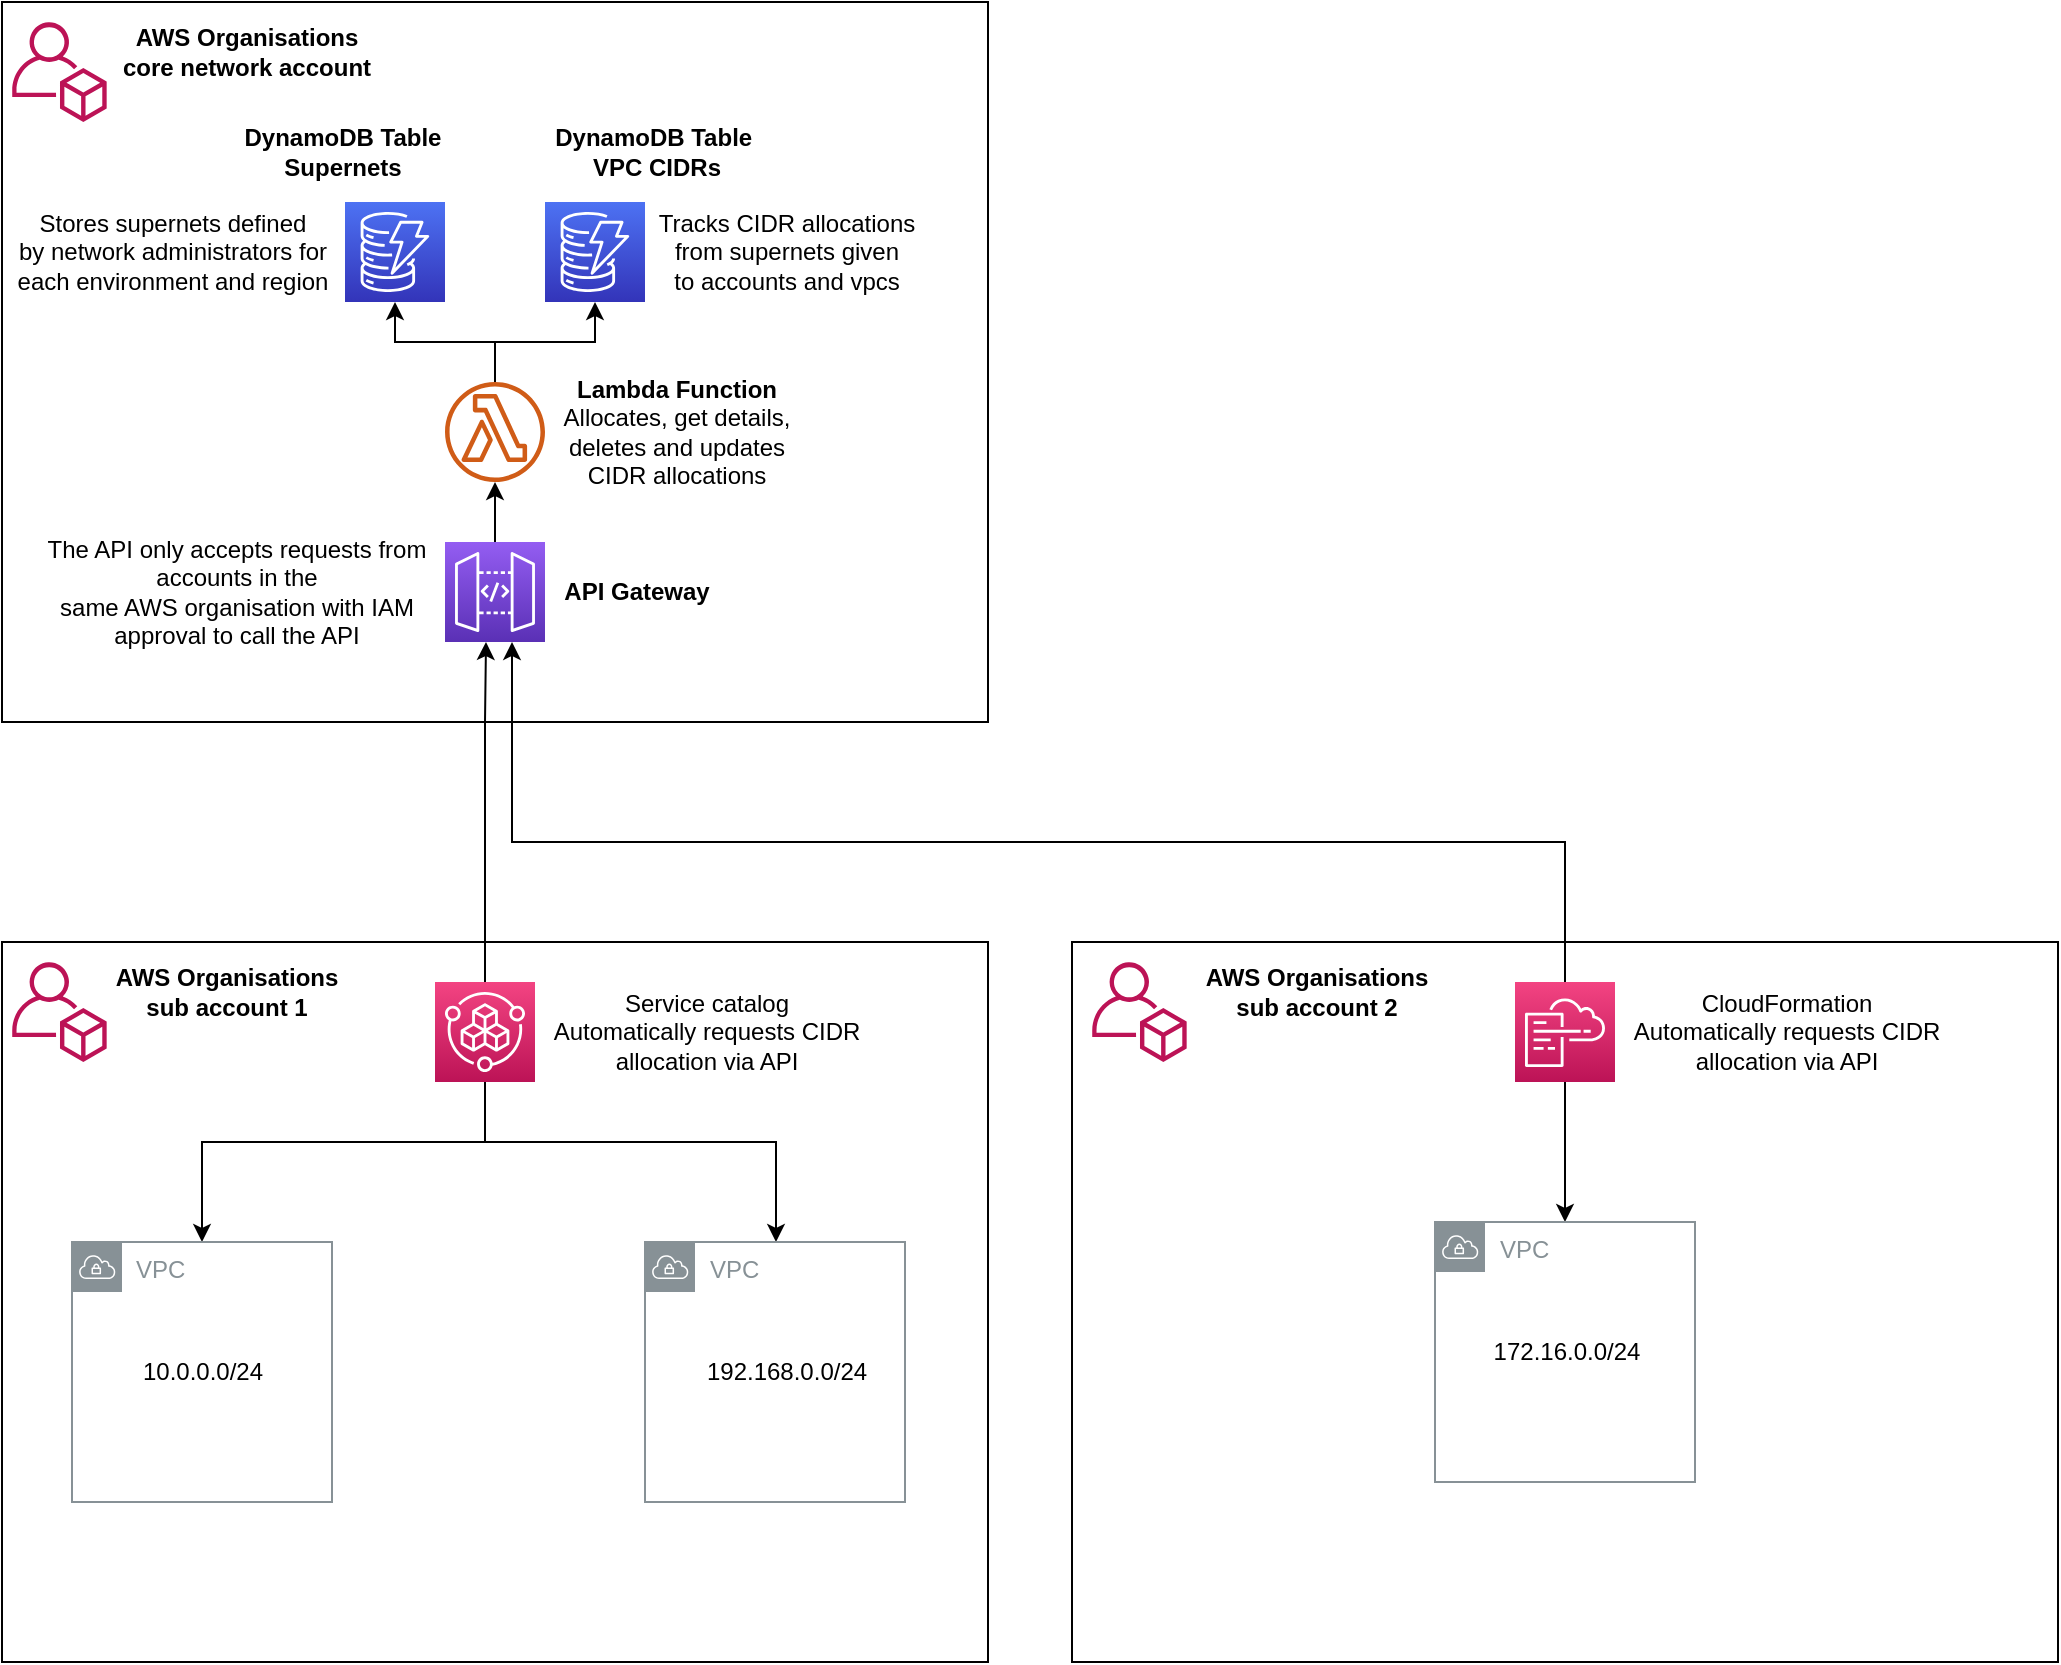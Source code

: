 <mxfile version="13.9.9" type="device"><diagram id="FOLRf4dc7LaHDwmf6-jM" name="Page-1"><mxGraphModel dx="2206" dy="891" grid="1" gridSize="10" guides="1" tooltips="1" connect="1" arrows="1" fold="1" page="1" pageScale="1" pageWidth="827" pageHeight="1169" math="0" shadow="0"><root><mxCell id="0"/><mxCell id="1" parent="0"/><mxCell id="2BPArzqQNlimTdFeDHCk-4" value="" style="rounded=0;whiteSpace=wrap;html=1;" parent="1" vertex="1"><mxGeometry x="-285" y="610" width="493" height="360" as="geometry"/></mxCell><mxCell id="2BPArzqQNlimTdFeDHCk-1" value="" style="rounded=0;whiteSpace=wrap;html=1;" parent="1" vertex="1"><mxGeometry x="-285" y="140" width="493" height="360" as="geometry"/></mxCell><mxCell id="2BPArzqQNlimTdFeDHCk-2" value="" style="outlineConnect=0;fontColor=#232F3E;gradientColor=none;fillColor=#BC1356;strokeColor=none;dashed=0;verticalLabelPosition=bottom;verticalAlign=top;align=center;html=1;fontSize=12;fontStyle=0;aspect=fixed;pointerEvents=1;shape=mxgraph.aws4.organizations_account;" parent="1" vertex="1"><mxGeometry x="-280" y="150" width="47.44" height="50" as="geometry"/></mxCell><mxCell id="2BPArzqQNlimTdFeDHCk-3" value="&lt;b&gt;AWS Organisations &lt;br&gt;core network account&lt;/b&gt;" style="text;html=1;align=center;verticalAlign=middle;resizable=0;points=[];autosize=1;" parent="1" vertex="1"><mxGeometry x="-232.56" y="150" width="140" height="30" as="geometry"/></mxCell><mxCell id="isBAath4OumHTi8mSVOk-1" style="edgeStyle=orthogonalEdgeStyle;rounded=0;orthogonalLoop=1;jettySize=auto;html=1;" parent="1" target="2BPArzqQNlimTdFeDHCk-12" edge="1"><mxGeometry relative="1" as="geometry"><Array as="points"><mxPoint x="-43" y="500"/><mxPoint x="-43" y="500"/></Array><mxPoint x="-43.5" y="630" as="sourcePoint"/></mxGeometry></mxCell><mxCell id="2BPArzqQNlimTdFeDHCk-5" value="" style="outlineConnect=0;fontColor=#232F3E;gradientColor=none;fillColor=#BC1356;strokeColor=none;dashed=0;verticalLabelPosition=bottom;verticalAlign=top;align=center;html=1;fontSize=12;fontStyle=0;aspect=fixed;pointerEvents=1;shape=mxgraph.aws4.organizations_account;" parent="1" vertex="1"><mxGeometry x="-280" y="620" width="47.44" height="50" as="geometry"/></mxCell><mxCell id="2BPArzqQNlimTdFeDHCk-6" value="&lt;b&gt;AWS Organisations &lt;br&gt;sub account 1&lt;/b&gt;" style="text;html=1;align=center;verticalAlign=middle;resizable=0;points=[];autosize=1;" parent="1" vertex="1"><mxGeometry x="-238.5" y="620" width="130" height="30" as="geometry"/></mxCell><mxCell id="2BPArzqQNlimTdFeDHCk-7" value="" style="outlineConnect=0;fontColor=#232F3E;gradientColor=#4D72F3;gradientDirection=north;fillColor=#3334B9;strokeColor=#ffffff;dashed=0;verticalLabelPosition=bottom;verticalAlign=top;align=center;html=1;fontSize=12;fontStyle=0;aspect=fixed;shape=mxgraph.aws4.resourceIcon;resIcon=mxgraph.aws4.dynamodb;" parent="1" vertex="1"><mxGeometry x="-113.5" y="240" width="50" height="50" as="geometry"/></mxCell><mxCell id="2BPArzqQNlimTdFeDHCk-8" value="" style="outlineConnect=0;fontColor=#232F3E;gradientColor=#4D72F3;gradientDirection=north;fillColor=#3334B9;strokeColor=#ffffff;dashed=0;verticalLabelPosition=bottom;verticalAlign=top;align=center;html=1;fontSize=12;fontStyle=0;aspect=fixed;shape=mxgraph.aws4.resourceIcon;resIcon=mxgraph.aws4.dynamodb;" parent="1" vertex="1"><mxGeometry x="-13.5" y="240" width="50" height="50" as="geometry"/></mxCell><mxCell id="2BPArzqQNlimTdFeDHCk-9" value="&lt;b&gt;DynamoDB Table &lt;br&gt;Supernets&lt;/b&gt;" style="text;html=1;align=center;verticalAlign=middle;resizable=0;points=[];autosize=1;" parent="1" vertex="1"><mxGeometry x="-169.56" y="200" width="110" height="30" as="geometry"/></mxCell><mxCell id="2BPArzqQNlimTdFeDHCk-10" value="&lt;b&gt;DynamoDB Table&amp;nbsp;&lt;br&gt;VPC CIDRs&lt;/b&gt;" style="text;html=1;align=center;verticalAlign=middle;resizable=0;points=[];autosize=1;" parent="1" vertex="1"><mxGeometry x="-18.5" y="200" width="120" height="30" as="geometry"/></mxCell><mxCell id="2BPArzqQNlimTdFeDHCk-13" style="edgeStyle=orthogonalEdgeStyle;rounded=0;orthogonalLoop=1;jettySize=auto;html=1;" parent="1" source="2BPArzqQNlimTdFeDHCk-11" target="2BPArzqQNlimTdFeDHCk-7" edge="1"><mxGeometry relative="1" as="geometry"/></mxCell><mxCell id="2BPArzqQNlimTdFeDHCk-14" style="edgeStyle=orthogonalEdgeStyle;rounded=0;orthogonalLoop=1;jettySize=auto;html=1;entryX=0.5;entryY=1;entryDx=0;entryDy=0;entryPerimeter=0;" parent="1" source="2BPArzqQNlimTdFeDHCk-11" target="2BPArzqQNlimTdFeDHCk-8" edge="1"><mxGeometry relative="1" as="geometry"><Array as="points"><mxPoint x="-38" y="310"/><mxPoint x="12" y="310"/></Array></mxGeometry></mxCell><mxCell id="2BPArzqQNlimTdFeDHCk-11" value="" style="outlineConnect=0;fontColor=#232F3E;gradientColor=none;fillColor=#D05C17;strokeColor=none;dashed=0;verticalLabelPosition=bottom;verticalAlign=top;align=center;html=1;fontSize=12;fontStyle=0;aspect=fixed;pointerEvents=1;shape=mxgraph.aws4.lambda_function;" parent="1" vertex="1"><mxGeometry x="-63.5" y="330" width="50" height="50" as="geometry"/></mxCell><mxCell id="2BPArzqQNlimTdFeDHCk-17" style="edgeStyle=orthogonalEdgeStyle;rounded=0;orthogonalLoop=1;jettySize=auto;html=1;" parent="1" source="2BPArzqQNlimTdFeDHCk-12" target="2BPArzqQNlimTdFeDHCk-11" edge="1"><mxGeometry relative="1" as="geometry"/></mxCell><mxCell id="2BPArzqQNlimTdFeDHCk-12" value="" style="outlineConnect=0;fontColor=#232F3E;gradientColor=#945DF2;gradientDirection=north;fillColor=#5A30B5;strokeColor=#ffffff;dashed=0;verticalLabelPosition=bottom;verticalAlign=top;align=center;html=1;fontSize=12;fontStyle=0;aspect=fixed;shape=mxgraph.aws4.resourceIcon;resIcon=mxgraph.aws4.api_gateway;" parent="1" vertex="1"><mxGeometry x="-63.5" y="410" width="50" height="50" as="geometry"/></mxCell><mxCell id="2BPArzqQNlimTdFeDHCk-15" value="&lt;div style=&quot;text-align: center&quot;&gt;&lt;br&gt;&lt;/div&gt;" style="text;whiteSpace=wrap;html=1;" parent="1" vertex="1"><mxGeometry x="-13.5" y="320" width="120" height="30" as="geometry"/></mxCell><mxCell id="2BPArzqQNlimTdFeDHCk-16" value="&lt;b&gt;API Gateway&lt;/b&gt;" style="text;html=1;align=center;verticalAlign=middle;resizable=0;points=[];autosize=1;" parent="1" vertex="1"><mxGeometry x="-13.5" y="425" width="90" height="20" as="geometry"/></mxCell><mxCell id="isBAath4OumHTi8mSVOk-9" style="edgeStyle=orthogonalEdgeStyle;rounded=0;orthogonalLoop=1;jettySize=auto;html=1;" parent="1" target="isBAath4OumHTi8mSVOk-8" edge="1"><mxGeometry relative="1" as="geometry"><Array as="points"><mxPoint x="-43" y="710"/><mxPoint x="-185" y="710"/></Array><mxPoint x="-43.5" y="680" as="sourcePoint"/></mxGeometry></mxCell><mxCell id="isBAath4OumHTi8mSVOk-11" style="edgeStyle=orthogonalEdgeStyle;rounded=0;orthogonalLoop=1;jettySize=auto;html=1;" parent="1" target="isBAath4OumHTi8mSVOk-10" edge="1"><mxGeometry relative="1" as="geometry"><Array as="points"><mxPoint x="-43" y="710"/><mxPoint x="102" y="710"/></Array><mxPoint x="-43.5" y="680" as="sourcePoint"/></mxGeometry></mxCell><mxCell id="isBAath4OumHTi8mSVOk-2" value="" style="rounded=0;whiteSpace=wrap;html=1;" parent="1" vertex="1"><mxGeometry x="250" y="610" width="493" height="360" as="geometry"/></mxCell><mxCell id="isBAath4OumHTi8mSVOk-3" value="" style="outlineConnect=0;fontColor=#232F3E;gradientColor=none;fillColor=#BC1356;strokeColor=none;dashed=0;verticalLabelPosition=bottom;verticalAlign=top;align=center;html=1;fontSize=12;fontStyle=0;aspect=fixed;pointerEvents=1;shape=mxgraph.aws4.organizations_account;" parent="1" vertex="1"><mxGeometry x="260" y="620" width="47.44" height="50" as="geometry"/></mxCell><mxCell id="isBAath4OumHTi8mSVOk-4" value="&lt;b&gt;AWS Organisations &lt;br&gt;sub account 2&lt;/b&gt;" style="text;html=1;align=center;verticalAlign=middle;resizable=0;points=[];autosize=1;" parent="1" vertex="1"><mxGeometry x="307.44" y="620" width="130" height="30" as="geometry"/></mxCell><mxCell id="isBAath4OumHTi8mSVOk-7" style="edgeStyle=orthogonalEdgeStyle;rounded=0;orthogonalLoop=1;jettySize=auto;html=1;" parent="1" source="isBAath4OumHTi8mSVOk-5" target="2BPArzqQNlimTdFeDHCk-12" edge="1"><mxGeometry relative="1" as="geometry"><Array as="points"><mxPoint x="497" y="560"/><mxPoint x="-30" y="560"/></Array></mxGeometry></mxCell><mxCell id="isBAath4OumHTi8mSVOk-18" style="edgeStyle=orthogonalEdgeStyle;rounded=0;orthogonalLoop=1;jettySize=auto;html=1;" parent="1" source="isBAath4OumHTi8mSVOk-5" target="isBAath4OumHTi8mSVOk-17" edge="1"><mxGeometry relative="1" as="geometry"/></mxCell><mxCell id="isBAath4OumHTi8mSVOk-5" value="" style="outlineConnect=0;fontColor=#232F3E;gradientColor=#F34482;gradientDirection=north;fillColor=#BC1356;strokeColor=#ffffff;dashed=0;verticalLabelPosition=bottom;verticalAlign=top;align=center;html=1;fontSize=12;fontStyle=0;aspect=fixed;shape=mxgraph.aws4.resourceIcon;resIcon=mxgraph.aws4.cloudformation;" parent="1" vertex="1"><mxGeometry x="471.5" y="630" width="50" height="50" as="geometry"/></mxCell><mxCell id="isBAath4OumHTi8mSVOk-6" value="The API only accepts requests from &lt;br&gt;accounts in the &lt;br&gt;same AWS organisation with IAM&lt;br&gt;approval to call the API" style="text;html=1;align=center;verticalAlign=middle;resizable=0;points=[];autosize=1;" parent="1" vertex="1"><mxGeometry x="-268.5" y="405" width="200" height="60" as="geometry"/></mxCell><mxCell id="isBAath4OumHTi8mSVOk-8" value="VPC" style="outlineConnect=0;gradientColor=none;html=1;whiteSpace=wrap;fontSize=12;fontStyle=0;shape=mxgraph.aws4.group;grIcon=mxgraph.aws4.group_vpc;strokeColor=#879196;fillColor=none;verticalAlign=top;align=left;spacingLeft=30;fontColor=#879196;dashed=0;" parent="1" vertex="1"><mxGeometry x="-250" y="760" width="130" height="130" as="geometry"/></mxCell><mxCell id="isBAath4OumHTi8mSVOk-10" value="VPC" style="outlineConnect=0;gradientColor=none;html=1;whiteSpace=wrap;fontSize=12;fontStyle=0;shape=mxgraph.aws4.group;grIcon=mxgraph.aws4.group_vpc;strokeColor=#879196;fillColor=none;verticalAlign=top;align=left;spacingLeft=30;fontColor=#879196;dashed=0;" parent="1" vertex="1"><mxGeometry x="36.5" y="760" width="130" height="130" as="geometry"/></mxCell><mxCell id="isBAath4OumHTi8mSVOk-12" value="Stores supernets defined &lt;br&gt;by network administrators for&lt;br&gt;each environment and region" style="text;html=1;align=center;verticalAlign=middle;resizable=0;points=[];autosize=1;" parent="1" vertex="1"><mxGeometry x="-285" y="240" width="170" height="50" as="geometry"/></mxCell><mxCell id="isBAath4OumHTi8mSVOk-13" value="Tracks CIDR allocations &lt;br&gt;from supernets given&lt;br&gt;to accounts and vpcs" style="text;html=1;align=center;verticalAlign=middle;resizable=0;points=[];autosize=1;" parent="1" vertex="1"><mxGeometry x="36.5" y="240" width="140" height="50" as="geometry"/></mxCell><mxCell id="isBAath4OumHTi8mSVOk-15" value="Service catalog&lt;br&gt;Automatically requests CIDR &lt;br&gt;allocation via API" style="text;html=1;align=center;verticalAlign=middle;resizable=0;points=[];autosize=1;" parent="1" vertex="1"><mxGeometry x="-18.5" y="630" width="170" height="50" as="geometry"/></mxCell><mxCell id="isBAath4OumHTi8mSVOk-16" value="CloudFormation&lt;br&gt;Automatically requests CIDR &lt;br&gt;allocation via API" style="text;html=1;align=center;verticalAlign=middle;resizable=0;points=[];autosize=1;" parent="1" vertex="1"><mxGeometry x="521.5" y="630" width="170" height="50" as="geometry"/></mxCell><mxCell id="isBAath4OumHTi8mSVOk-17" value="VPC" style="outlineConnect=0;gradientColor=none;html=1;whiteSpace=wrap;fontSize=12;fontStyle=0;shape=mxgraph.aws4.group;grIcon=mxgraph.aws4.group_vpc;strokeColor=#879196;fillColor=none;verticalAlign=top;align=left;spacingLeft=30;fontColor=#879196;dashed=0;" parent="1" vertex="1"><mxGeometry x="431.5" y="750" width="130" height="130" as="geometry"/></mxCell><mxCell id="isBAath4OumHTi8mSVOk-19" value="&lt;span style=&quot;font-family: &amp;#34;helvetica&amp;#34;&quot;&gt;&lt;b&gt;Lambda Function&lt;/b&gt;&lt;/span&gt;&lt;br&gt;Allocates, get details,&lt;br&gt;deletes and updates&lt;br&gt;CIDR allocations" style="text;html=1;align=center;verticalAlign=middle;resizable=0;points=[];autosize=1;" parent="1" vertex="1"><mxGeometry x="-13.5" y="325" width="130" height="60" as="geometry"/></mxCell><mxCell id="DVdCKzYwcBjHsMSW-g6W-1" value="10.0.0.0/24" style="text;html=1;align=center;verticalAlign=middle;resizable=0;points=[];autosize=1;" vertex="1" parent="1"><mxGeometry x="-225" y="815" width="80" height="20" as="geometry"/></mxCell><mxCell id="DVdCKzYwcBjHsMSW-g6W-2" value="192.168.0.0/24" style="text;html=1;align=center;verticalAlign=middle;resizable=0;points=[];autosize=1;" vertex="1" parent="1"><mxGeometry x="56.5" y="815" width="100" height="20" as="geometry"/></mxCell><mxCell id="DVdCKzYwcBjHsMSW-g6W-3" value="&lt;span style=&quot;color: rgba(0 , 0 , 0 , 0) ; font-family: monospace ; font-size: 0px&quot;&gt;%3CmxGraphModel%3E%3Croot%3E%3CmxCell%20id%3D%220%22%2F%3E%3CmxCell%20id%3D%221%22%20parent%3D%220%22%2F%3E%3CmxCell%20id%3D%222%22%20value%3D%2210.0.0.0%2F24%22%20style%3D%22text%3Bhtml%3D1%3Balign%3Dcenter%3BverticalAlign%3Dmiddle%3Bresizable%3D0%3Bpoints%3D%5B%5D%3Bautosize%3D1%3B%22%20vertex%3D%221%22%20parent%3D%221%22%3E%3CmxGeometry%20x%3D%22-225%22%20y%3D%22815%22%20width%3D%2280%22%20height%3D%2220%22%20as%3D%22geometry%22%2F%3E%3C%2FmxCell%3E%3C%2Froot%3E%3C%2FmxGraphModel%3E&lt;/span&gt;" style="text;html=1;align=center;verticalAlign=middle;resizable=0;points=[];autosize=1;" vertex="1" parent="1"><mxGeometry x="420" y="420" width="20" height="20" as="geometry"/></mxCell><mxCell id="DVdCKzYwcBjHsMSW-g6W-4" value="172.16.0.0/24" style="text;html=1;align=center;verticalAlign=middle;resizable=0;points=[];autosize=1;" vertex="1" parent="1"><mxGeometry x="451.5" y="805" width="90" height="20" as="geometry"/></mxCell><mxCell id="DVdCKzYwcBjHsMSW-g6W-5" value="" style="outlineConnect=0;fontColor=#232F3E;gradientColor=#F34482;gradientDirection=north;fillColor=#BC1356;strokeColor=#ffffff;dashed=0;verticalLabelPosition=bottom;verticalAlign=top;align=center;html=1;fontSize=12;fontStyle=0;aspect=fixed;shape=mxgraph.aws4.resourceIcon;resIcon=mxgraph.aws4.service_catalog;" vertex="1" parent="1"><mxGeometry x="-68.5" y="630" width="50" height="50" as="geometry"/></mxCell></root></mxGraphModel></diagram></mxfile>
